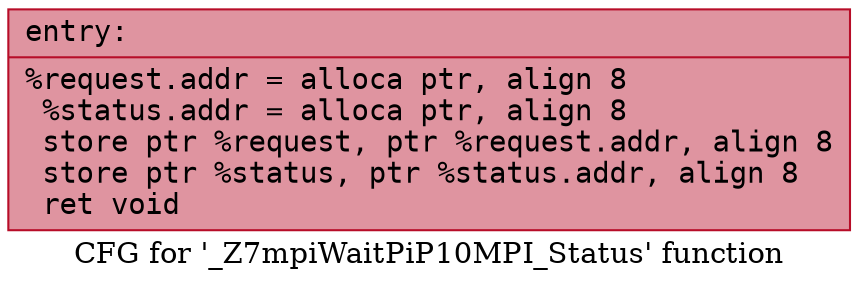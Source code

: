 digraph "CFG for '_Z7mpiWaitPiP10MPI_Status' function" {
	label="CFG for '_Z7mpiWaitPiP10MPI_Status' function";

	Node0x558b6942ab20 [shape=record,color="#b70d28ff", style=filled, fillcolor="#b70d2870" fontname="Courier",label="{entry:\l|  %request.addr = alloca ptr, align 8\l  %status.addr = alloca ptr, align 8\l  store ptr %request, ptr %request.addr, align 8\l  store ptr %status, ptr %status.addr, align 8\l  ret void\l}"];
}
